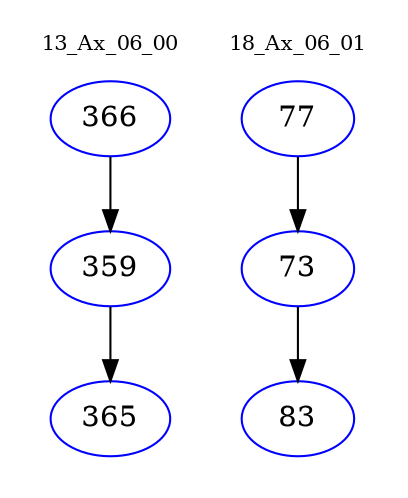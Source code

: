 digraph{
subgraph cluster_0 {
color = white
label = "13_Ax_06_00";
fontsize=10;
T0_366 [label="366", color="blue"]
T0_366 -> T0_359 [color="black"]
T0_359 [label="359", color="blue"]
T0_359 -> T0_365 [color="black"]
T0_365 [label="365", color="blue"]
}
subgraph cluster_1 {
color = white
label = "18_Ax_06_01";
fontsize=10;
T1_77 [label="77", color="blue"]
T1_77 -> T1_73 [color="black"]
T1_73 [label="73", color="blue"]
T1_73 -> T1_83 [color="black"]
T1_83 [label="83", color="blue"]
}
}
